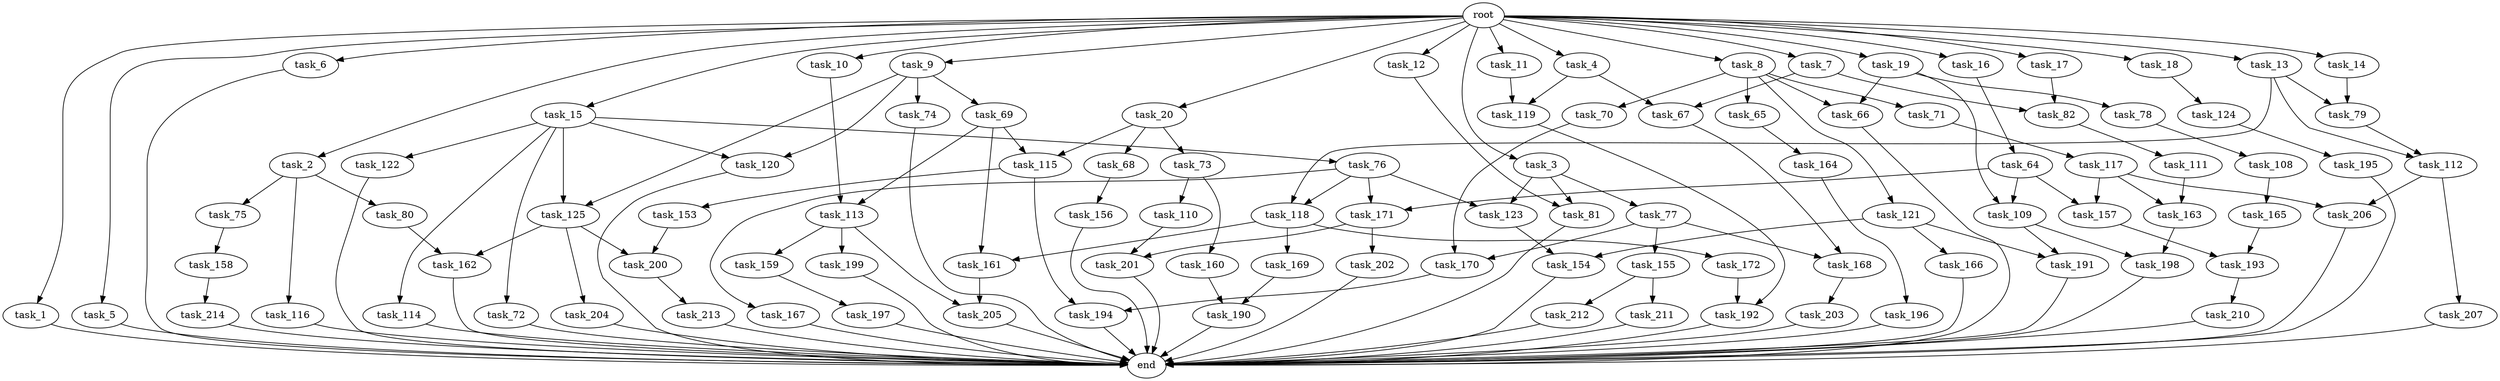 digraph G {
  root [size="0.000000"];
  task_1 [size="1024.000000"];
  task_2 [size="1024.000000"];
  task_3 [size="1024.000000"];
  task_4 [size="1024.000000"];
  task_5 [size="1024.000000"];
  task_6 [size="1024.000000"];
  task_7 [size="1024.000000"];
  task_8 [size="1024.000000"];
  task_9 [size="1024.000000"];
  task_10 [size="1024.000000"];
  task_11 [size="1024.000000"];
  task_12 [size="1024.000000"];
  task_13 [size="1024.000000"];
  task_14 [size="1024.000000"];
  task_15 [size="1024.000000"];
  task_16 [size="1024.000000"];
  task_17 [size="1024.000000"];
  task_18 [size="1024.000000"];
  task_19 [size="1024.000000"];
  task_20 [size="1024.000000"];
  task_64 [size="309237645312.000000"];
  task_65 [size="34359738368.000000"];
  task_66 [size="455266533376.000000"];
  task_67 [size="523986010112.000000"];
  task_68 [size="420906795008.000000"];
  task_69 [size="309237645312.000000"];
  task_70 [size="34359738368.000000"];
  task_71 [size="34359738368.000000"];
  task_72 [size="420906795008.000000"];
  task_73 [size="420906795008.000000"];
  task_74 [size="309237645312.000000"];
  task_75 [size="420906795008.000000"];
  task_76 [size="420906795008.000000"];
  task_77 [size="858993459200.000000"];
  task_78 [size="420906795008.000000"];
  task_79 [size="627065225216.000000"];
  task_80 [size="420906795008.000000"];
  task_81 [size="1073741824000.000000"];
  task_82 [size="429496729600.000000"];
  task_108 [size="77309411328.000000"];
  task_109 [size="455266533376.000000"];
  task_110 [size="77309411328.000000"];
  task_111 [size="858993459200.000000"];
  task_112 [size="1099511627776.000000"];
  task_113 [size="858993459200.000000"];
  task_114 [size="420906795008.000000"];
  task_115 [size="970662608896.000000"];
  task_116 [size="420906795008.000000"];
  task_117 [size="34359738368.000000"];
  task_118 [size="1408749273088.000000"];
  task_119 [size="386547056640.000000"];
  task_120 [size="730144440320.000000"];
  task_121 [size="34359738368.000000"];
  task_122 [size="420906795008.000000"];
  task_123 [size="1717986918400.000000"];
  task_124 [size="214748364800.000000"];
  task_125 [size="730144440320.000000"];
  task_153 [size="549755813888.000000"];
  task_154 [size="1245540515840.000000"];
  task_155 [size="695784701952.000000"];
  task_156 [size="858993459200.000000"];
  task_157 [size="730144440320.000000"];
  task_158 [size="137438953472.000000"];
  task_159 [size="695784701952.000000"];
  task_160 [size="77309411328.000000"];
  task_161 [size="687194767360.000000"];
  task_162 [size="558345748480.000000"];
  task_163 [size="1554778161152.000000"];
  task_164 [size="858993459200.000000"];
  task_165 [size="420906795008.000000"];
  task_166 [size="549755813888.000000"];
  task_167 [size="858993459200.000000"];
  task_168 [size="1391569403904.000000"];
  task_169 [size="137438953472.000000"];
  task_170 [size="1554778161152.000000"];
  task_171 [size="893353197568.000000"];
  task_172 [size="137438953472.000000"];
  task_190 [size="635655159808.000000"];
  task_191 [size="687194767360.000000"];
  task_192 [size="111669149696.000000"];
  task_193 [size="558345748480.000000"];
  task_194 [size="970662608896.000000"];
  task_195 [size="549755813888.000000"];
  task_196 [size="309237645312.000000"];
  task_197 [size="137438953472.000000"];
  task_198 [size="214748364800.000000"];
  task_199 [size="695784701952.000000"];
  task_200 [size="833223655424.000000"];
  task_201 [size="618475290624.000000"];
  task_202 [size="309237645312.000000"];
  task_203 [size="420906795008.000000"];
  task_204 [size="137438953472.000000"];
  task_205 [size="730144440320.000000"];
  task_206 [size="730144440320.000000"];
  task_207 [size="34359738368.000000"];
  task_210 [size="137438953472.000000"];
  task_211 [size="309237645312.000000"];
  task_212 [size="309237645312.000000"];
  task_213 [size="137438953472.000000"];
  task_214 [size="695784701952.000000"];
  end [size="0.000000"];

  root -> task_1 [size="1.000000"];
  root -> task_2 [size="1.000000"];
  root -> task_3 [size="1.000000"];
  root -> task_4 [size="1.000000"];
  root -> task_5 [size="1.000000"];
  root -> task_6 [size="1.000000"];
  root -> task_7 [size="1.000000"];
  root -> task_8 [size="1.000000"];
  root -> task_9 [size="1.000000"];
  root -> task_10 [size="1.000000"];
  root -> task_11 [size="1.000000"];
  root -> task_12 [size="1.000000"];
  root -> task_13 [size="1.000000"];
  root -> task_14 [size="1.000000"];
  root -> task_15 [size="1.000000"];
  root -> task_16 [size="1.000000"];
  root -> task_17 [size="1.000000"];
  root -> task_18 [size="1.000000"];
  root -> task_19 [size="1.000000"];
  root -> task_20 [size="1.000000"];
  task_1 -> end [size="1.000000"];
  task_2 -> task_75 [size="411041792.000000"];
  task_2 -> task_80 [size="411041792.000000"];
  task_2 -> task_116 [size="411041792.000000"];
  task_3 -> task_77 [size="838860800.000000"];
  task_3 -> task_81 [size="838860800.000000"];
  task_3 -> task_123 [size="838860800.000000"];
  task_4 -> task_67 [size="301989888.000000"];
  task_4 -> task_119 [size="301989888.000000"];
  task_5 -> end [size="1.000000"];
  task_6 -> end [size="1.000000"];
  task_7 -> task_67 [size="209715200.000000"];
  task_7 -> task_82 [size="209715200.000000"];
  task_8 -> task_65 [size="33554432.000000"];
  task_8 -> task_66 [size="33554432.000000"];
  task_8 -> task_70 [size="33554432.000000"];
  task_8 -> task_71 [size="33554432.000000"];
  task_8 -> task_121 [size="33554432.000000"];
  task_9 -> task_69 [size="301989888.000000"];
  task_9 -> task_74 [size="301989888.000000"];
  task_9 -> task_120 [size="301989888.000000"];
  task_9 -> task_125 [size="301989888.000000"];
  task_10 -> task_113 [size="301989888.000000"];
  task_11 -> task_119 [size="75497472.000000"];
  task_12 -> task_81 [size="209715200.000000"];
  task_13 -> task_79 [size="536870912.000000"];
  task_13 -> task_112 [size="536870912.000000"];
  task_13 -> task_118 [size="536870912.000000"];
  task_14 -> task_79 [size="75497472.000000"];
  task_15 -> task_72 [size="411041792.000000"];
  task_15 -> task_76 [size="411041792.000000"];
  task_15 -> task_114 [size="411041792.000000"];
  task_15 -> task_120 [size="411041792.000000"];
  task_15 -> task_122 [size="411041792.000000"];
  task_15 -> task_125 [size="411041792.000000"];
  task_16 -> task_64 [size="301989888.000000"];
  task_17 -> task_82 [size="209715200.000000"];
  task_18 -> task_124 [size="209715200.000000"];
  task_19 -> task_66 [size="411041792.000000"];
  task_19 -> task_78 [size="411041792.000000"];
  task_19 -> task_109 [size="411041792.000000"];
  task_20 -> task_68 [size="411041792.000000"];
  task_20 -> task_73 [size="411041792.000000"];
  task_20 -> task_115 [size="411041792.000000"];
  task_64 -> task_109 [size="33554432.000000"];
  task_64 -> task_157 [size="33554432.000000"];
  task_64 -> task_171 [size="33554432.000000"];
  task_65 -> task_164 [size="838860800.000000"];
  task_66 -> end [size="1.000000"];
  task_67 -> task_168 [size="679477248.000000"];
  task_68 -> task_156 [size="838860800.000000"];
  task_69 -> task_113 [size="536870912.000000"];
  task_69 -> task_115 [size="536870912.000000"];
  task_69 -> task_161 [size="536870912.000000"];
  task_70 -> task_170 [size="838860800.000000"];
  task_71 -> task_117 [size="33554432.000000"];
  task_72 -> end [size="1.000000"];
  task_73 -> task_110 [size="75497472.000000"];
  task_73 -> task_160 [size="75497472.000000"];
  task_74 -> end [size="1.000000"];
  task_75 -> task_158 [size="134217728.000000"];
  task_76 -> task_118 [size="838860800.000000"];
  task_76 -> task_123 [size="838860800.000000"];
  task_76 -> task_167 [size="838860800.000000"];
  task_76 -> task_171 [size="838860800.000000"];
  task_77 -> task_155 [size="679477248.000000"];
  task_77 -> task_168 [size="679477248.000000"];
  task_77 -> task_170 [size="679477248.000000"];
  task_78 -> task_108 [size="75497472.000000"];
  task_79 -> task_112 [size="536870912.000000"];
  task_80 -> task_162 [size="411041792.000000"];
  task_81 -> end [size="1.000000"];
  task_82 -> task_111 [size="838860800.000000"];
  task_108 -> task_165 [size="411041792.000000"];
  task_109 -> task_191 [size="134217728.000000"];
  task_109 -> task_198 [size="134217728.000000"];
  task_110 -> task_201 [size="301989888.000000"];
  task_111 -> task_163 [size="838860800.000000"];
  task_112 -> task_206 [size="33554432.000000"];
  task_112 -> task_207 [size="33554432.000000"];
  task_113 -> task_159 [size="679477248.000000"];
  task_113 -> task_199 [size="679477248.000000"];
  task_113 -> task_205 [size="679477248.000000"];
  task_114 -> end [size="1.000000"];
  task_115 -> task_153 [size="536870912.000000"];
  task_115 -> task_194 [size="536870912.000000"];
  task_116 -> end [size="1.000000"];
  task_117 -> task_157 [size="679477248.000000"];
  task_117 -> task_163 [size="679477248.000000"];
  task_117 -> task_206 [size="679477248.000000"];
  task_118 -> task_161 [size="134217728.000000"];
  task_118 -> task_169 [size="134217728.000000"];
  task_118 -> task_172 [size="134217728.000000"];
  task_119 -> task_192 [size="75497472.000000"];
  task_120 -> end [size="1.000000"];
  task_121 -> task_154 [size="536870912.000000"];
  task_121 -> task_166 [size="536870912.000000"];
  task_121 -> task_191 [size="536870912.000000"];
  task_122 -> end [size="1.000000"];
  task_123 -> task_154 [size="679477248.000000"];
  task_124 -> task_195 [size="536870912.000000"];
  task_125 -> task_162 [size="134217728.000000"];
  task_125 -> task_200 [size="134217728.000000"];
  task_125 -> task_204 [size="134217728.000000"];
  task_153 -> task_200 [size="679477248.000000"];
  task_154 -> end [size="1.000000"];
  task_155 -> task_211 [size="301989888.000000"];
  task_155 -> task_212 [size="301989888.000000"];
  task_156 -> end [size="1.000000"];
  task_157 -> task_193 [size="411041792.000000"];
  task_158 -> task_214 [size="679477248.000000"];
  task_159 -> task_197 [size="134217728.000000"];
  task_160 -> task_190 [size="209715200.000000"];
  task_161 -> task_205 [size="33554432.000000"];
  task_162 -> end [size="1.000000"];
  task_163 -> task_198 [size="75497472.000000"];
  task_164 -> task_196 [size="301989888.000000"];
  task_165 -> task_193 [size="134217728.000000"];
  task_166 -> end [size="1.000000"];
  task_167 -> end [size="1.000000"];
  task_168 -> task_203 [size="411041792.000000"];
  task_169 -> task_190 [size="411041792.000000"];
  task_170 -> task_194 [size="411041792.000000"];
  task_171 -> task_201 [size="301989888.000000"];
  task_171 -> task_202 [size="301989888.000000"];
  task_172 -> task_192 [size="33554432.000000"];
  task_190 -> end [size="1.000000"];
  task_191 -> end [size="1.000000"];
  task_192 -> end [size="1.000000"];
  task_193 -> task_210 [size="134217728.000000"];
  task_194 -> end [size="1.000000"];
  task_195 -> end [size="1.000000"];
  task_196 -> end [size="1.000000"];
  task_197 -> end [size="1.000000"];
  task_198 -> end [size="1.000000"];
  task_199 -> end [size="1.000000"];
  task_200 -> task_213 [size="134217728.000000"];
  task_201 -> end [size="1.000000"];
  task_202 -> end [size="1.000000"];
  task_203 -> end [size="1.000000"];
  task_204 -> end [size="1.000000"];
  task_205 -> end [size="1.000000"];
  task_206 -> end [size="1.000000"];
  task_207 -> end [size="1.000000"];
  task_210 -> end [size="1.000000"];
  task_211 -> end [size="1.000000"];
  task_212 -> end [size="1.000000"];
  task_213 -> end [size="1.000000"];
  task_214 -> end [size="1.000000"];
}
